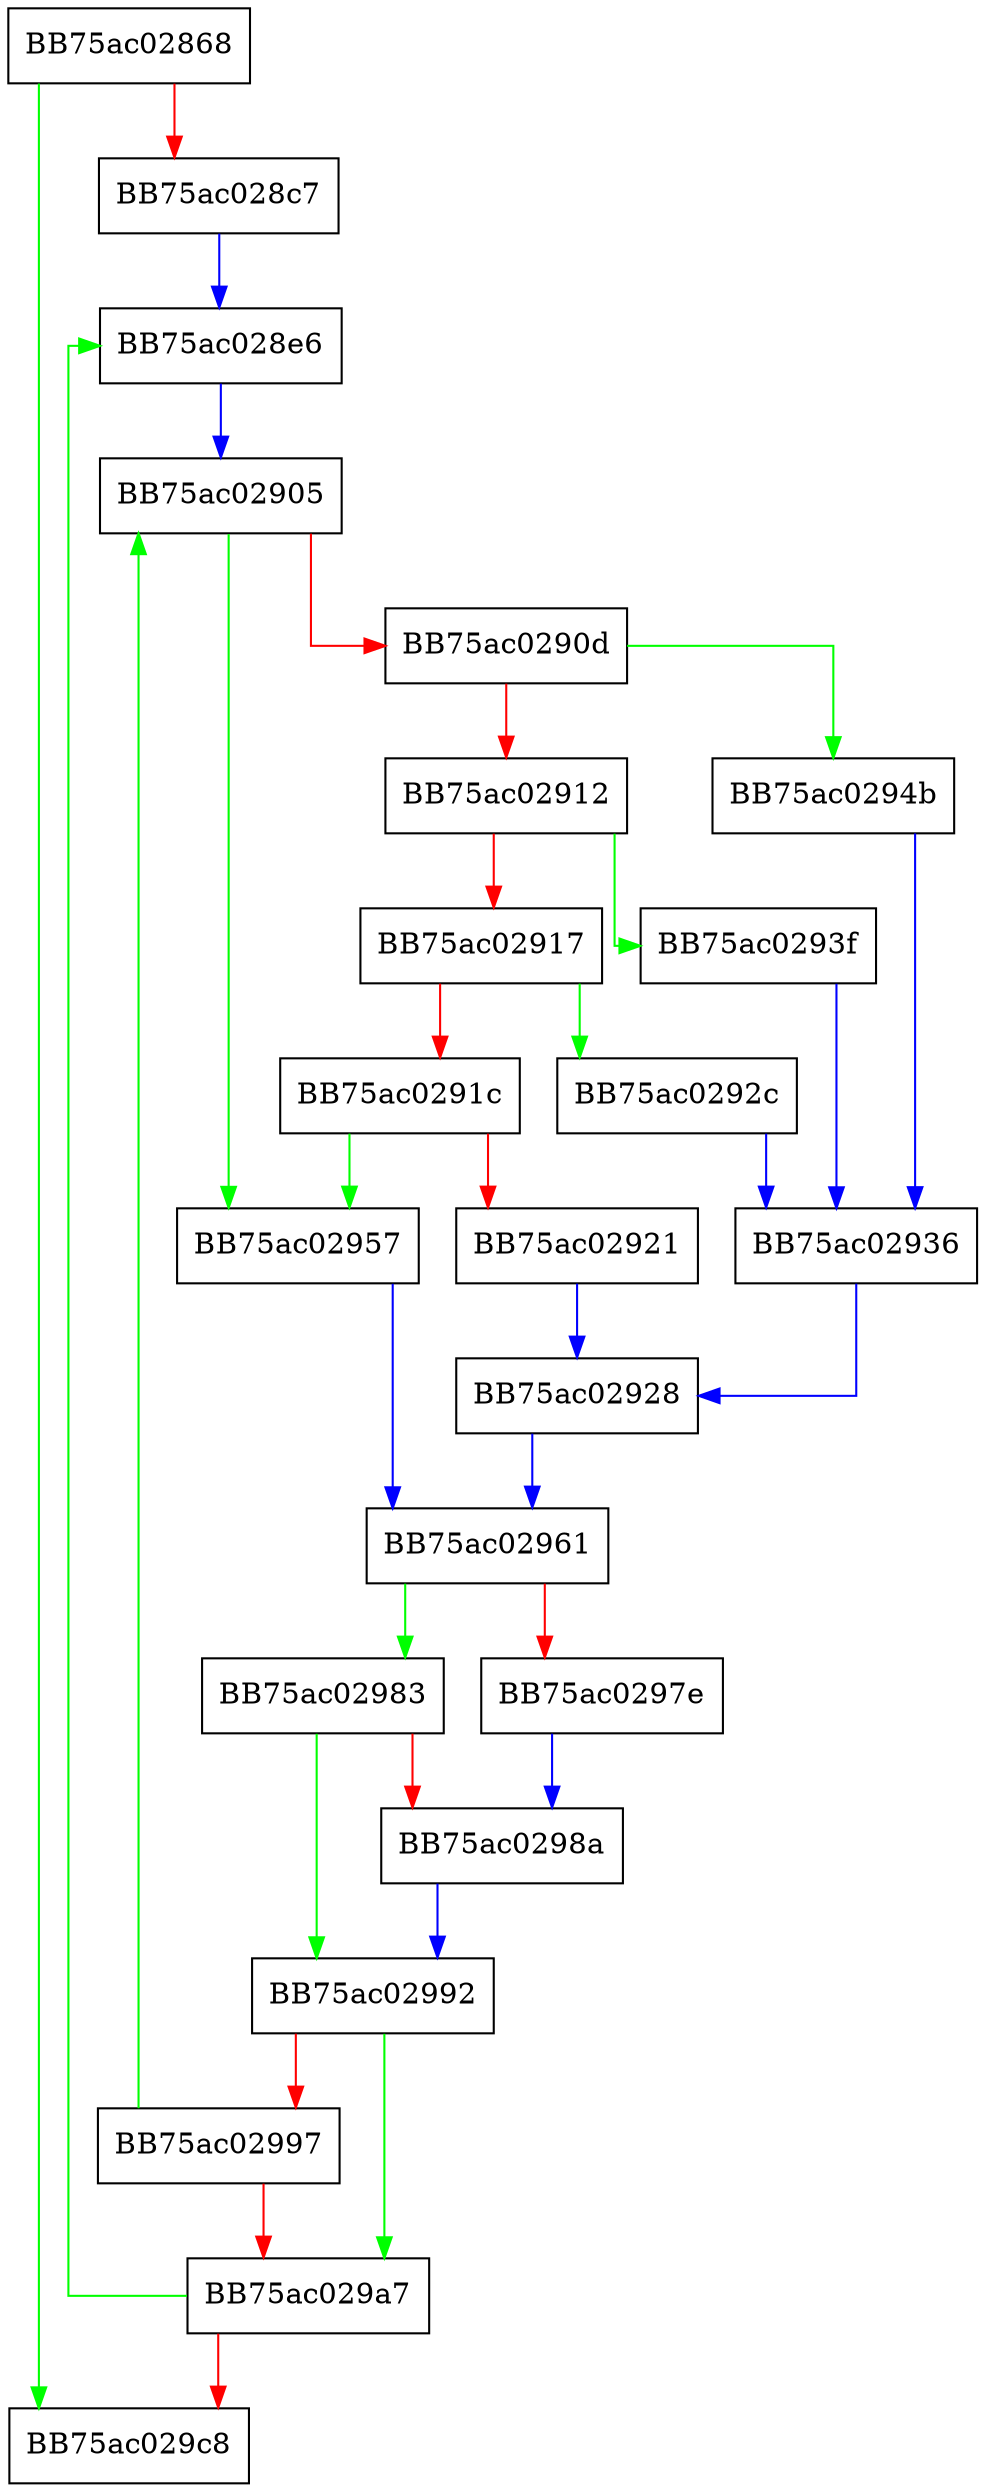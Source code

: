 digraph ZSTD_fillDoubleHashTableForCCtx {
  node [shape="box"];
  graph [splines=ortho];
  BB75ac02868 -> BB75ac029c8 [color="green"];
  BB75ac02868 -> BB75ac028c7 [color="red"];
  BB75ac028c7 -> BB75ac028e6 [color="blue"];
  BB75ac028e6 -> BB75ac02905 [color="blue"];
  BB75ac02905 -> BB75ac02957 [color="green"];
  BB75ac02905 -> BB75ac0290d [color="red"];
  BB75ac0290d -> BB75ac0294b [color="green"];
  BB75ac0290d -> BB75ac02912 [color="red"];
  BB75ac02912 -> BB75ac0293f [color="green"];
  BB75ac02912 -> BB75ac02917 [color="red"];
  BB75ac02917 -> BB75ac0292c [color="green"];
  BB75ac02917 -> BB75ac0291c [color="red"];
  BB75ac0291c -> BB75ac02957 [color="green"];
  BB75ac0291c -> BB75ac02921 [color="red"];
  BB75ac02921 -> BB75ac02928 [color="blue"];
  BB75ac02928 -> BB75ac02961 [color="blue"];
  BB75ac0292c -> BB75ac02936 [color="blue"];
  BB75ac02936 -> BB75ac02928 [color="blue"];
  BB75ac0293f -> BB75ac02936 [color="blue"];
  BB75ac0294b -> BB75ac02936 [color="blue"];
  BB75ac02957 -> BB75ac02961 [color="blue"];
  BB75ac02961 -> BB75ac02983 [color="green"];
  BB75ac02961 -> BB75ac0297e [color="red"];
  BB75ac0297e -> BB75ac0298a [color="blue"];
  BB75ac02983 -> BB75ac02992 [color="green"];
  BB75ac02983 -> BB75ac0298a [color="red"];
  BB75ac0298a -> BB75ac02992 [color="blue"];
  BB75ac02992 -> BB75ac029a7 [color="green"];
  BB75ac02992 -> BB75ac02997 [color="red"];
  BB75ac02997 -> BB75ac02905 [color="green"];
  BB75ac02997 -> BB75ac029a7 [color="red"];
  BB75ac029a7 -> BB75ac028e6 [color="green"];
  BB75ac029a7 -> BB75ac029c8 [color="red"];
}
